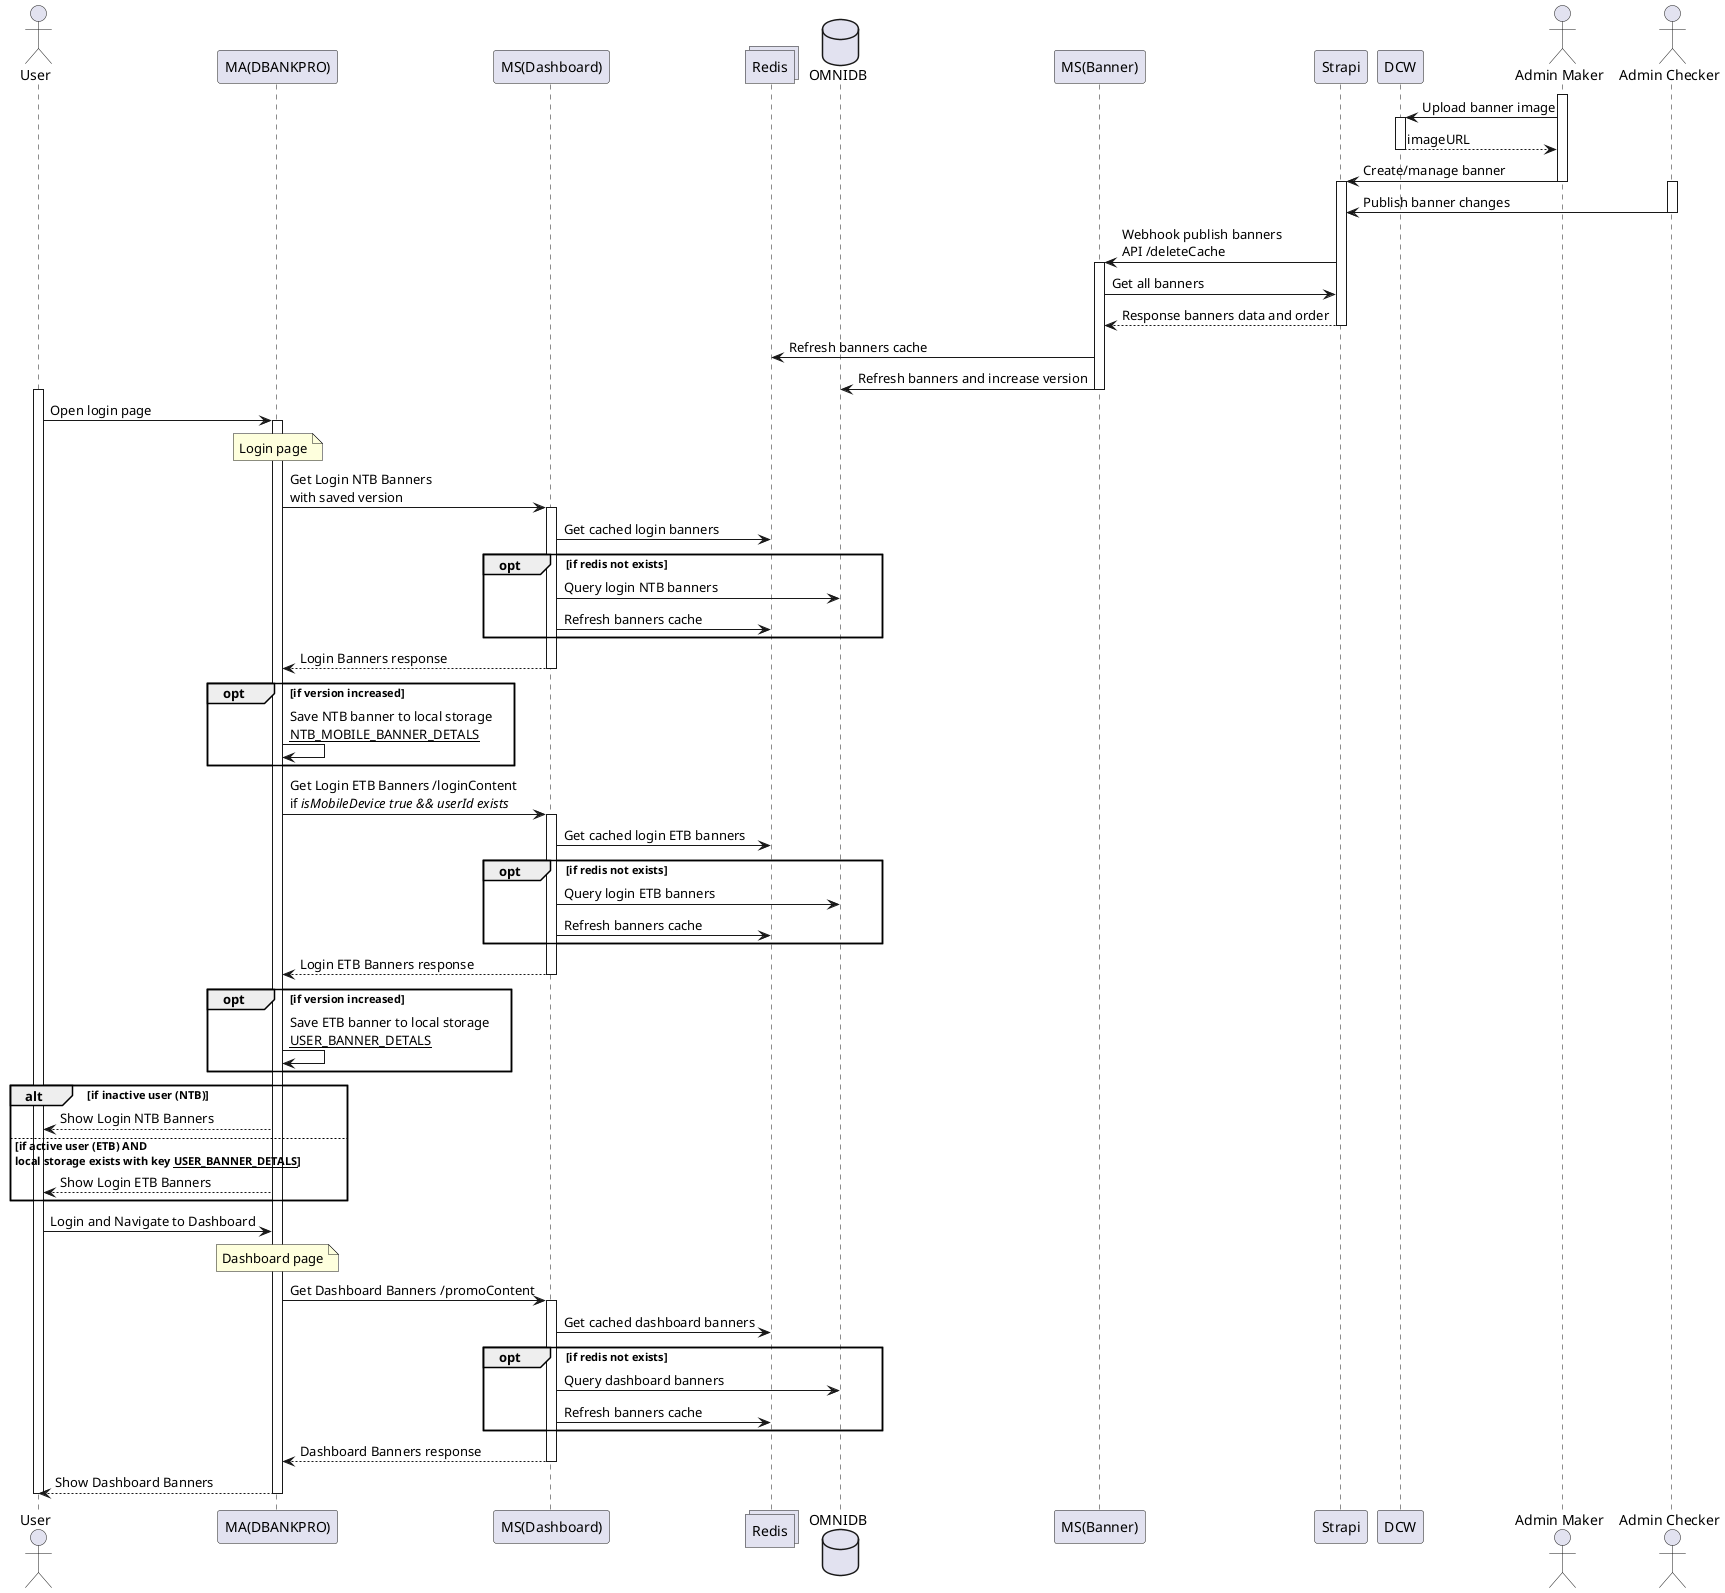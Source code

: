 @startuml boBannerPlan
actor "User" as user
participant "MA(DBANKPRO)" as ma
participant "MS(Dashboard)" as ms
collections "Redis" as redis
database "OMNIDB" as db
participant "MS(Banner)" as msb
participant "Strapi" as strapi
participant "DCW" as dcw
actor "Admin Maker" as maker
actor "Admin Checker" as checker

activate maker
maker -> dcw: Upload banner image
activate dcw
return imageURL
deactivate dcw
maker -> strapi: Create/manage banner
deactivate maker
activate strapi

activate checker
checker -> strapi: Publish banner changes
deactivate checker

strapi -> msb: Webhook publish banners\nAPI /deleteCache
activate msb
msb -> strapi: Get all banners
strapi --> msb: Response banners data and order
deactivate strapi
msb -> redis: Refresh banners cache
msb -> db: Refresh banners and increase version
deactivate msb

activate user
user -> ma: Open login page
activate ma
note over ma
Login page
end note
ma -> ms: Get Login NTB Banners\nwith saved version
activate ms
ms -> redis: Get cached login banners
opt if redis not exists
ms -> db: Query login NTB banners
ms -> redis: Refresh banners cache
end
return Login Banners response
deactivate ms
opt if version increased
ma -> ma: Save NTB banner to local storage\n__NTB_MOBILE_BANNER_DETALS__
end

ma -> ms: Get Login ETB Banners /loginContent\nif //isMobileDevice true && userId exists//
activate ms
ms -> redis: Get cached login ETB banners
opt if redis not exists
ms -> db: Query login ETB banners
ms -> redis: Refresh banners cache
end
return Login ETB Banners response
deactivate ms
opt if version increased
ma -> ma: Save ETB banner to local storage\n__USER_BANNER_DETALS__
end

alt if inactive user (NTB)
ma --> user: Show Login NTB Banners
else if active user (ETB) AND\nlocal storage exists with key __USER_BANNER_DETALS__
ma --> user: Show Login ETB Banners
end

user -> ma: Login and Navigate to Dashboard

note over ma
Dashboard page
end note
ma -> ms: Get Dashboard Banners /promoContent
activate ms
ms -> redis: Get cached dashboard banners
opt if redis not exists
ms -> db: Query dashboard banners
ms -> redis: Refresh banners cache
end
return Dashboard Banners response
ma --> user: Show Dashboard Banners
deactivate ms

deactivate ma
deactivate user